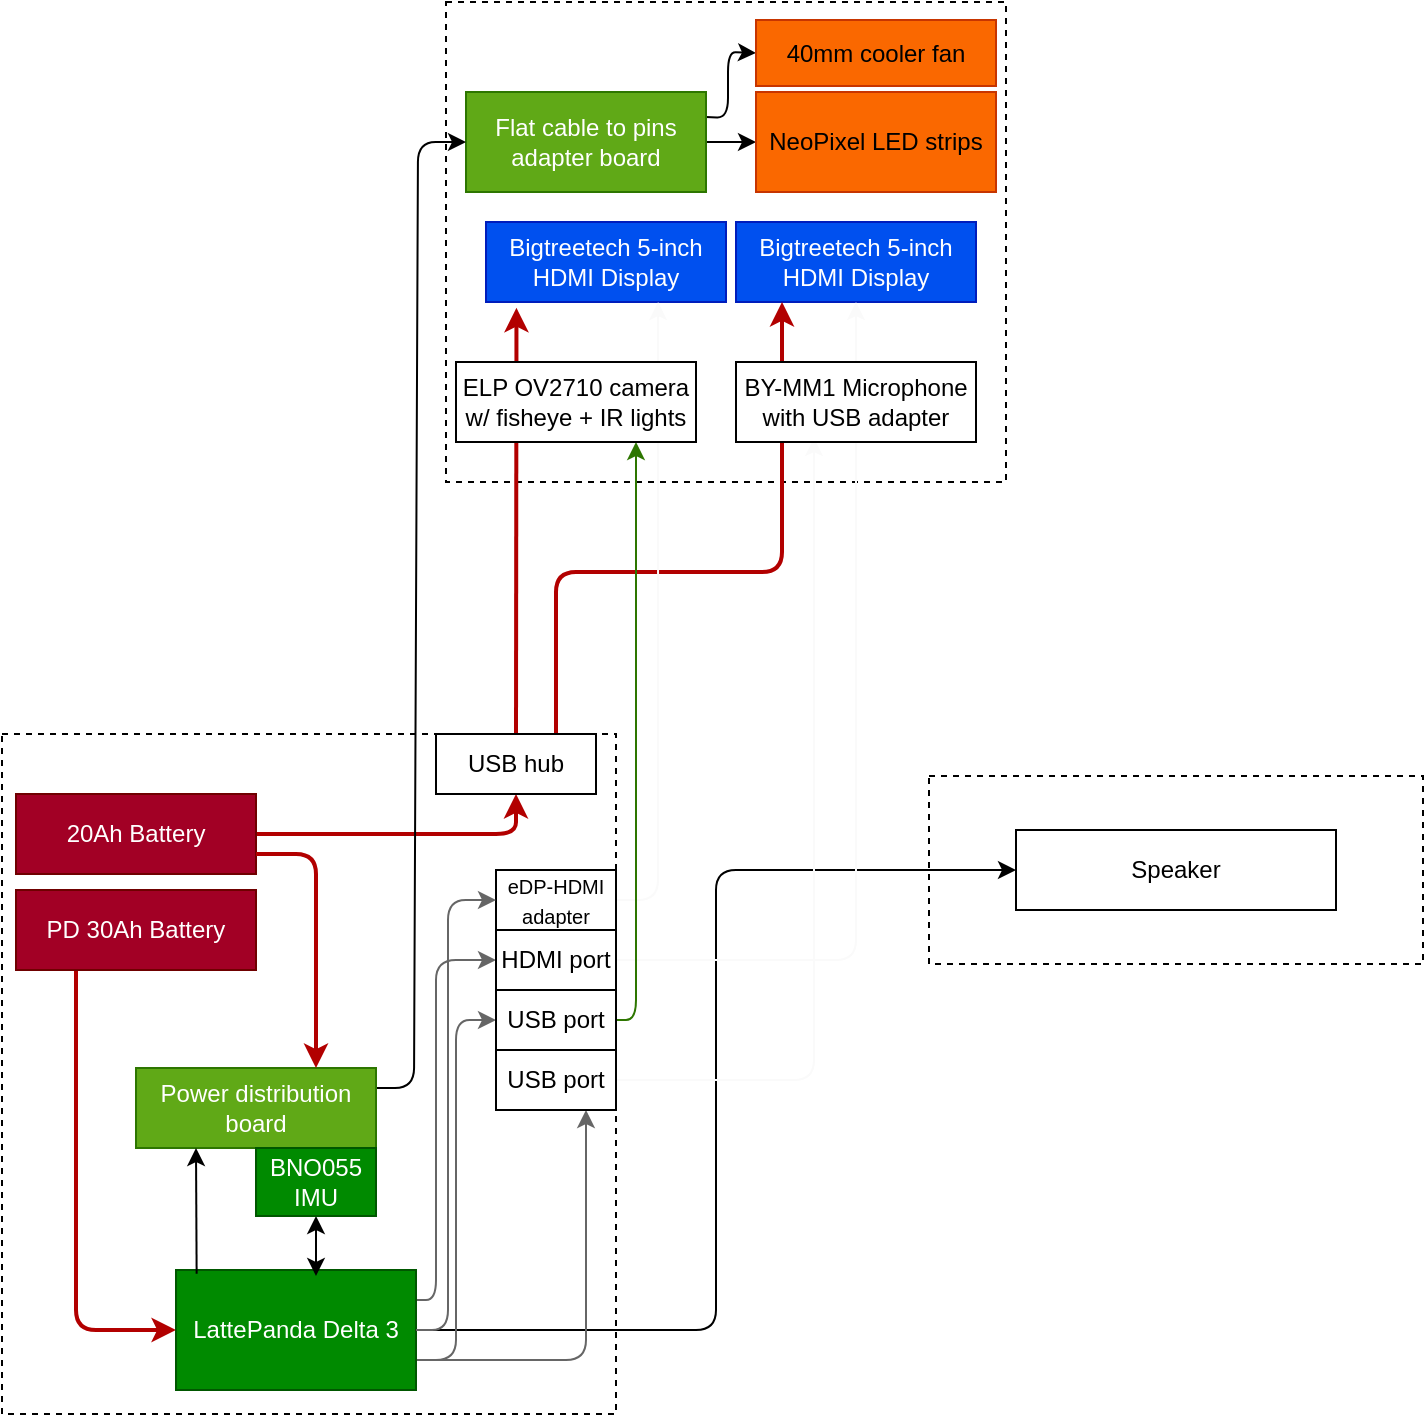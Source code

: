 <mxfile>
    <diagram id="Yu2Rz-5dotqBiI_etyf0" name="Page-1">
        <mxGraphModel dx="790" dy="670" grid="0" gridSize="10" guides="1" tooltips="1" connect="1" arrows="1" fold="1" page="1" pageScale="1" pageWidth="850" pageHeight="1100" math="0" shadow="0">
            <root>
                <mxCell id="0"/>
                <mxCell id="1" parent="0"/>
                <mxCell id="142" value="" style="rounded=0;whiteSpace=wrap;html=1;dashed=1;" parent="1" vertex="1">
                    <mxGeometry x="526.5" y="531" width="247" height="94" as="geometry"/>
                </mxCell>
                <mxCell id="2" value="" style="rounded=0;whiteSpace=wrap;html=1;dashed=1;" parent="1" vertex="1">
                    <mxGeometry x="285" y="144" width="280" height="240" as="geometry"/>
                </mxCell>
                <mxCell id="11" style="edgeStyle=none;html=1;exitX=1;exitY=0.5;exitDx=0;exitDy=0;" parent="1" source="4" target="6" edge="1">
                    <mxGeometry relative="1" as="geometry"/>
                </mxCell>
                <mxCell id="147" style="edgeStyle=none;html=1;exitX=1;exitY=0.25;exitDx=0;exitDy=0;entryX=0;entryY=0.5;entryDx=0;entryDy=0;" parent="1" source="4" target="146" edge="1">
                    <mxGeometry relative="1" as="geometry">
                        <Array as="points">
                            <mxPoint x="426" y="202"/>
                            <mxPoint x="426" y="169"/>
                        </Array>
                    </mxGeometry>
                </mxCell>
                <mxCell id="4" value="Flat cable to pins adapter board" style="rounded=0;whiteSpace=wrap;html=1;fillColor=#60a917;fontColor=#ffffff;strokeColor=#2D7600;" parent="1" vertex="1">
                    <mxGeometry x="295" y="189" width="120" height="50" as="geometry"/>
                </mxCell>
                <mxCell id="6" value="&lt;span style=&quot;color: rgb(0, 0, 0);&quot;&gt;NeoPixel LED strips&lt;/span&gt;" style="rounded=0;whiteSpace=wrap;html=1;fillColor=#fa6800;fontColor=#000000;strokeColor=#C73500;" parent="1" vertex="1">
                    <mxGeometry x="440" y="189" width="120" height="50" as="geometry"/>
                </mxCell>
                <mxCell id="14" value="Bigtreetech 5-inch HDMI Display" style="rounded=0;whiteSpace=wrap;html=1;fillColor=#0050ef;fontColor=#ffffff;strokeColor=#001DBC;" parent="1" vertex="1">
                    <mxGeometry x="430" y="254" width="120" height="40" as="geometry"/>
                </mxCell>
                <mxCell id="15" value="" style="rounded=0;whiteSpace=wrap;html=1;dashed=1;" parent="1" vertex="1">
                    <mxGeometry x="63" y="510" width="307" height="340" as="geometry"/>
                </mxCell>
                <mxCell id="31" style="edgeStyle=none;html=1;exitX=0.25;exitY=1;exitDx=0;exitDy=0;entryX=0;entryY=0.5;entryDx=0;entryDy=0;startArrow=none;fillColor=#e51400;strokeColor=#B20000;strokeWidth=2;" parent="1" source="17" target="19" edge="1">
                    <mxGeometry relative="1" as="geometry">
                        <Array as="points">
                            <mxPoint x="100" y="808"/>
                        </Array>
                        <mxPoint x="110" y="743" as="sourcePoint"/>
                    </mxGeometry>
                </mxCell>
                <mxCell id="17" value="PD 30Ah Battery" style="rounded=0;whiteSpace=wrap;html=1;fillColor=#a20025;fontColor=#ffffff;strokeColor=#6F0000;" parent="1" vertex="1">
                    <mxGeometry x="70" y="588" width="120" height="40" as="geometry"/>
                </mxCell>
                <mxCell id="109" style="edgeStyle=none;html=1;exitX=1;exitY=0.5;exitDx=0;exitDy=0;entryX=0.5;entryY=1;entryDx=0;entryDy=0;strokeColor=#B20000;strokeWidth=2;startArrow=none;startFill=0;fillColor=#e51400;" parent="1" source="18" target="108" edge="1">
                    <mxGeometry relative="1" as="geometry">
                        <Array as="points">
                            <mxPoint x="320" y="560"/>
                        </Array>
                    </mxGeometry>
                </mxCell>
                <mxCell id="18" value="20Ah Battery" style="rounded=0;whiteSpace=wrap;html=1;fillColor=#a20025;fontColor=#ffffff;strokeColor=#6F0000;" parent="1" vertex="1">
                    <mxGeometry x="70" y="540" width="120" height="40" as="geometry"/>
                </mxCell>
                <mxCell id="25" style="edgeStyle=none;html=1;exitX=1;exitY=0.5;exitDx=0;exitDy=0;entryX=0;entryY=0.5;entryDx=0;entryDy=0;" parent="1" source="19" target="22" edge="1">
                    <mxGeometry relative="1" as="geometry">
                        <mxPoint x="430.0" y="588" as="targetPoint"/>
                        <Array as="points">
                            <mxPoint x="420" y="808"/>
                            <mxPoint x="420" y="578"/>
                        </Array>
                    </mxGeometry>
                </mxCell>
                <mxCell id="131" style="edgeStyle=none;html=1;exitX=1;exitY=0.25;exitDx=0;exitDy=0;entryX=0;entryY=0.5;entryDx=0;entryDy=0;strokeColor=light-dark(#666666,#FAFAFA);strokeWidth=1;startArrow=none;startFill=0;fillColor=#f5f5f5;" parent="1" source="19" target="114" edge="1">
                    <mxGeometry relative="1" as="geometry">
                        <Array as="points">
                            <mxPoint x="280" y="793"/>
                            <mxPoint x="280" y="623"/>
                        </Array>
                    </mxGeometry>
                </mxCell>
                <mxCell id="136" style="edgeStyle=none;html=1;exitX=1;exitY=0.75;exitDx=0;exitDy=0;entryX=0;entryY=0.5;entryDx=0;entryDy=0;strokeColor=light-dark(#666666,#FAFAFA);strokeWidth=1;fontSize=8;startArrow=none;startFill=0;fillColor=#f5f5f5;" parent="1" source="19" target="118" edge="1">
                    <mxGeometry relative="1" as="geometry">
                        <Array as="points">
                            <mxPoint x="290" y="823"/>
                            <mxPoint x="290" y="653"/>
                        </Array>
                    </mxGeometry>
                </mxCell>
                <mxCell id="138" style="edgeStyle=none;html=1;exitX=1;exitY=0.75;exitDx=0;exitDy=0;entryX=0.75;entryY=1;entryDx=0;entryDy=0;strokeColor=light-dark(#666666,#FFFFFF);strokeWidth=1;fontSize=8;startArrow=none;startFill=0;fillColor=#f5f5f5;" parent="1" source="19" target="119" edge="1">
                    <mxGeometry relative="1" as="geometry">
                        <Array as="points">
                            <mxPoint x="355" y="823"/>
                        </Array>
                    </mxGeometry>
                </mxCell>
                <mxCell id="19" value="LattePanda Delta 3" style="rounded=0;whiteSpace=wrap;html=1;fillColor=#008a00;fontColor=#ffffff;strokeColor=#005700;" parent="1" vertex="1">
                    <mxGeometry x="150" y="778" width="120" height="60" as="geometry"/>
                </mxCell>
                <mxCell id="47" style="edgeStyle=none;html=1;exitX=1;exitY=0.25;exitDx=0;exitDy=0;entryX=0;entryY=0.5;entryDx=0;entryDy=0;" parent="1" source="26" target="4" edge="1">
                    <mxGeometry relative="1" as="geometry">
                        <Array as="points">
                            <mxPoint x="269" y="687"/>
                            <mxPoint x="271" y="214"/>
                        </Array>
                        <mxPoint x="280" y="238" as="targetPoint"/>
                    </mxGeometry>
                </mxCell>
                <mxCell id="26" value="Power distribution board" style="rounded=0;whiteSpace=wrap;html=1;fillColor=#60a917;fontColor=#ffffff;strokeColor=#2D7600;" parent="1" vertex="1">
                    <mxGeometry x="130" y="677" width="120" height="40" as="geometry"/>
                </mxCell>
                <mxCell id="13" value="Bigtreetech 5-inch HDMI Display" style="rounded=0;whiteSpace=wrap;html=1;fillColor=#0050ef;fontColor=#ffffff;strokeColor=#001DBC;" parent="1" vertex="1">
                    <mxGeometry x="305" y="254" width="120" height="40" as="geometry"/>
                </mxCell>
                <mxCell id="56" style="edgeStyle=none;html=1;exitX=1;exitY=0.75;exitDx=0;exitDy=0;fillColor=#e51400;strokeColor=#B20000;strokeWidth=2;entryX=0.75;entryY=0;entryDx=0;entryDy=0;" parent="1" source="18" target="26" edge="1">
                    <mxGeometry relative="1" as="geometry">
                        <mxPoint x="240" y="658" as="targetPoint"/>
                        <mxPoint x="240.22" y="608.69" as="sourcePoint"/>
                        <Array as="points">
                            <mxPoint x="220" y="570"/>
                        </Array>
                    </mxGeometry>
                </mxCell>
                <mxCell id="65" style="edgeStyle=none;html=1;exitX=0.5;exitY=0;exitDx=0;exitDy=0;entryX=0.127;entryY=1.073;entryDx=0;entryDy=0;fillColor=#e51400;strokeColor=#B20000;strokeWidth=2;entryPerimeter=0;" parent="1" source="108" target="13" edge="1">
                    <mxGeometry relative="1" as="geometry">
                        <Array as="points"/>
                    </mxGeometry>
                </mxCell>
                <mxCell id="66" style="edgeStyle=none;html=1;exitX=0.75;exitY=0;exitDx=0;exitDy=0;fillColor=#e51400;strokeColor=#B20000;strokeWidth=2;" parent="1" source="108" edge="1">
                    <mxGeometry relative="1" as="geometry">
                        <Array as="points">
                            <mxPoint x="340" y="429"/>
                            <mxPoint x="453" y="429"/>
                        </Array>
                        <mxPoint x="453" y="294" as="targetPoint"/>
                    </mxGeometry>
                </mxCell>
                <mxCell id="79" style="edgeStyle=none;html=1;exitX=0.5;exitY=1;exitDx=0;exitDy=0;startArrow=classic;startFill=1;" parent="1" source="76" edge="1">
                    <mxGeometry relative="1" as="geometry">
                        <mxPoint x="240" y="768" as="sourcePoint"/>
                        <mxPoint x="220" y="781" as="targetPoint"/>
                    </mxGeometry>
                </mxCell>
                <mxCell id="76" value="BNO055 IMU" style="rounded=0;whiteSpace=wrap;html=1;fillColor=#008a00;fontColor=#ffffff;strokeColor=#005700;" parent="1" vertex="1">
                    <mxGeometry x="190" y="717" width="60" height="34" as="geometry"/>
                </mxCell>
                <mxCell id="78" style="edgeStyle=none;html=1;exitX=0.086;exitY=0.031;exitDx=0;exitDy=0;entryX=0.25;entryY=1;entryDx=0;entryDy=0;exitPerimeter=0;" parent="1" source="19" target="26" edge="1">
                    <mxGeometry relative="1" as="geometry"/>
                </mxCell>
                <mxCell id="108" value="USB hub" style="rounded=0;whiteSpace=wrap;html=1;" parent="1" vertex="1">
                    <mxGeometry x="280" y="510" width="80" height="30" as="geometry"/>
                </mxCell>
                <mxCell id="120" style="edgeStyle=none;html=1;exitX=1;exitY=0.5;exitDx=0;exitDy=0;entryX=0.717;entryY=1;entryDx=0;entryDy=0;strokeColor=light-dark(#FAFAFA,#FFFFFF);strokeWidth=1;startArrow=none;startFill=0;entryPerimeter=0;" parent="1" source="112" target="13" edge="1">
                    <mxGeometry relative="1" as="geometry">
                        <Array as="points">
                            <mxPoint x="391" y="593"/>
                        </Array>
                    </mxGeometry>
                </mxCell>
                <mxCell id="112" value="&lt;span style=&quot;font-size: 10px;&quot;&gt;eDP-HDMI adapter&lt;/span&gt;" style="rounded=0;whiteSpace=wrap;html=1;" parent="1" vertex="1">
                    <mxGeometry x="310" y="578" width="60" height="30" as="geometry"/>
                </mxCell>
                <mxCell id="121" style="edgeStyle=none;html=1;exitX=1;exitY=0.5;exitDx=0;exitDy=0;entryX=0.5;entryY=1;entryDx=0;entryDy=0;strokeColor=light-dark(#FAFAFA,#EDEDED);strokeWidth=1;startArrow=none;startFill=0;" parent="1" source="114" target="14" edge="1">
                    <mxGeometry relative="1" as="geometry">
                        <Array as="points">
                            <mxPoint x="490" y="623"/>
                        </Array>
                    </mxGeometry>
                </mxCell>
                <mxCell id="114" value="HDMI port" style="rounded=0;whiteSpace=wrap;html=1;" parent="1" vertex="1">
                    <mxGeometry x="310" y="608" width="60" height="30" as="geometry"/>
                </mxCell>
                <mxCell id="139" style="edgeStyle=none;html=1;exitX=1;exitY=0.5;exitDx=0;exitDy=0;entryX=0.75;entryY=1;entryDx=0;entryDy=0;strokeColor=light-dark(#2D7600,#FFFFFF);strokeWidth=1;fontSize=8;startArrow=none;startFill=0;fillColor=#60a917;" parent="1" source="118" target="8" edge="1">
                    <mxGeometry relative="1" as="geometry">
                        <Array as="points">
                            <mxPoint x="380" y="653"/>
                        </Array>
                    </mxGeometry>
                </mxCell>
                <mxCell id="118" value="USB port" style="rounded=0;whiteSpace=wrap;html=1;" parent="1" vertex="1">
                    <mxGeometry x="310" y="638" width="60" height="30" as="geometry"/>
                </mxCell>
                <mxCell id="141" style="edgeStyle=none;html=1;exitX=1;exitY=0.5;exitDx=0;exitDy=0;strokeColor=light-dark(#FAFAFA,#F7F7F7);strokeWidth=1;fontSize=8;startArrow=none;startFill=0;" parent="1" source="119" edge="1">
                    <mxGeometry relative="1" as="geometry">
                        <Array as="points">
                            <mxPoint x="469" y="683"/>
                        </Array>
                        <mxPoint x="469" y="362" as="targetPoint"/>
                    </mxGeometry>
                </mxCell>
                <mxCell id="119" value="USB port" style="rounded=0;whiteSpace=wrap;html=1;" parent="1" vertex="1">
                    <mxGeometry x="310" y="668" width="60" height="30" as="geometry"/>
                </mxCell>
                <mxCell id="8" value="ELP OV2710 camera w/ fisheye + IR lights" style="rounded=0;whiteSpace=wrap;html=1;" parent="1" vertex="1">
                    <mxGeometry x="290" y="324" width="120" height="40" as="geometry"/>
                </mxCell>
                <mxCell id="5" value="BY-MM1 Microphone with USB adapter" style="rounded=0;whiteSpace=wrap;html=1;" parent="1" vertex="1">
                    <mxGeometry x="430" y="324" width="120" height="40" as="geometry"/>
                </mxCell>
                <mxCell id="134" style="edgeStyle=none;html=1;exitX=1;exitY=0.5;exitDx=0;exitDy=0;entryX=0;entryY=0.5;entryDx=0;entryDy=0;strokeColor=light-dark(#666666,#FFFFFF);strokeWidth=1;fontSize=8;startArrow=none;startFill=0;fillColor=#f5f5f5;" parent="1" source="19" target="112" edge="1">
                    <mxGeometry relative="1" as="geometry">
                        <Array as="points">
                            <mxPoint x="286" y="808"/>
                            <mxPoint x="286" y="593"/>
                        </Array>
                        <mxPoint x="295" y="742" as="sourcePoint"/>
                    </mxGeometry>
                </mxCell>
                <mxCell id="22" value="&lt;font style=&quot;&quot;&gt;Speaker&lt;/font&gt;" style="rounded=0;whiteSpace=wrap;html=1;" parent="1" vertex="1">
                    <mxGeometry x="570" y="558" width="160" height="40" as="geometry"/>
                </mxCell>
                <mxCell id="146" value="40mm cooler fan" style="rounded=0;whiteSpace=wrap;html=1;fillColor=#fa6800;fontColor=#000000;strokeColor=#C73500;" parent="1" vertex="1">
                    <mxGeometry x="440" y="153" width="120" height="33" as="geometry"/>
                </mxCell>
            </root>
        </mxGraphModel>
    </diagram>
</mxfile>
